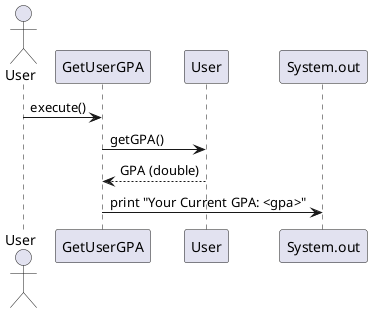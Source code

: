 @startuml
actor User
participant "GetUserGPA" as GPACommand
participant "User" as UserModel
participant "System.out" as Console

User -> GPACommand : execute()
GPACommand -> UserModel : getGPA()
UserModel --> GPACommand : GPA (double)
GPACommand -> Console : print "Your Current GPA: <gpa>"
@enduml

